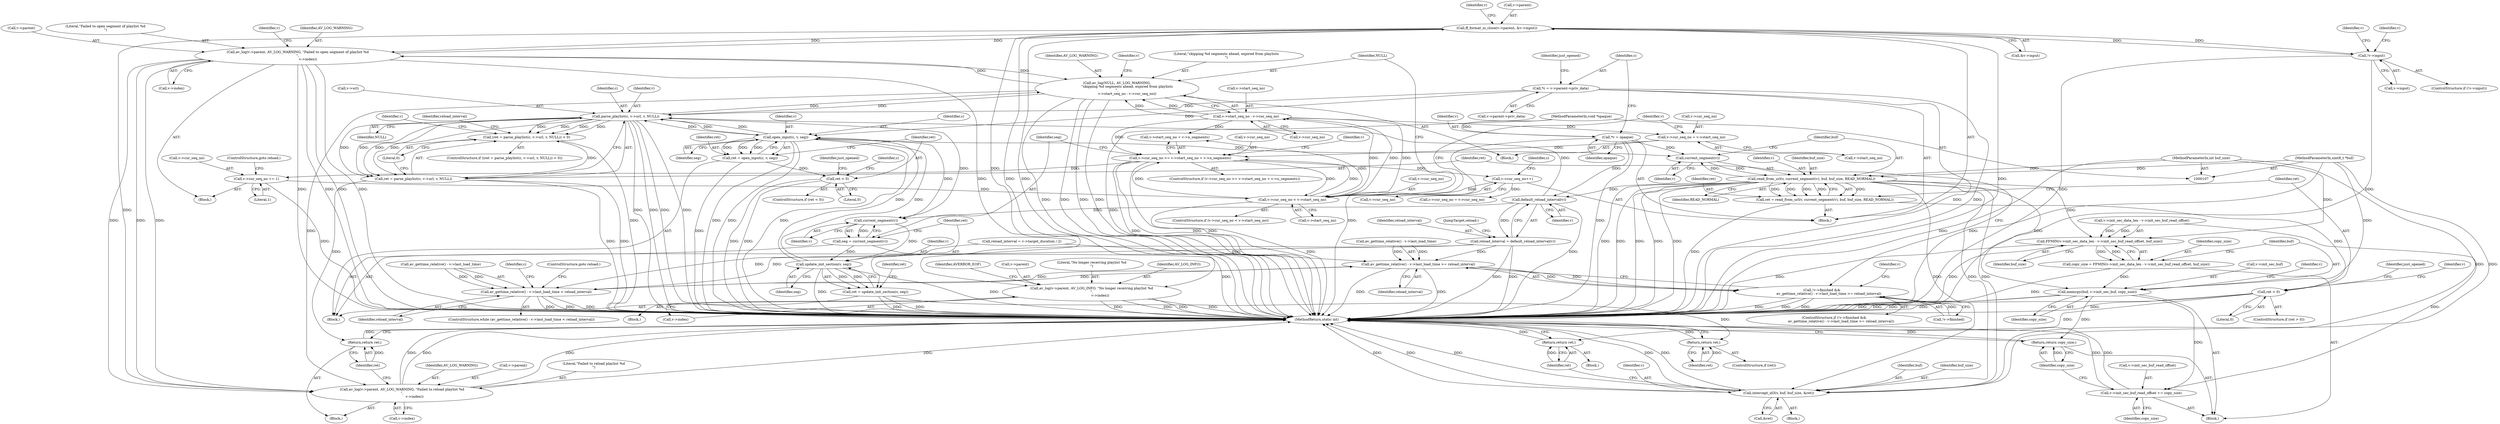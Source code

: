 digraph "0_FFmpeg_7ec414892ddcad88313848494b6fc5f437c9ca4a@API" {
"1000453" [label="(Call,ff_format_io_close(v->parent, &v->input))"];
"1000370" [label="(Call,av_log(v->parent, AV_LOG_WARNING, \"Failed to open segment of playlist %d\n\",\n                   v->index))"];
"1000453" [label="(Call,ff_format_io_close(v->parent, &v->input))"];
"1000143" [label="(Call,!v->input)"];
"1000281" [label="(Call,av_log(NULL, AV_LOG_WARNING,\n                   \"skipping %d segments ahead, expired from playlists\n\",\n                   v->start_seq_no - v->cur_seq_no))"];
"1000245" [label="(Call,parse_playlist(c, v->url, v, NULL))"];
"1000117" [label="(Call,*c = v->parent->priv_data)"];
"1000354" [label="(Call,open_input(c, v, seg))"];
"1000345" [label="(Call,update_init_section(v, seg))"];
"1000341" [label="(Call,current_segment(v))"];
"1000214" [label="(Call,default_reload_interval(v))"];
"1000113" [label="(Call,*v = opaque)"];
"1000108" [label="(MethodParameterIn,void *opaque)"];
"1000424" [label="(Call,read_from_url(v, current_segment(v), buf, buf_size, READ_NORMAL))"];
"1000426" [label="(Call,current_segment(v))"];
"1000109" [label="(MethodParameterIn,uint8_t *buf)"];
"1000110" [label="(MethodParameterIn,int buf_size)"];
"1000339" [label="(Call,seg = current_segment(v))"];
"1000285" [label="(Call,v->start_seq_no - v->cur_seq_no)"];
"1000273" [label="(Call,v->cur_seq_no < v->start_seq_no)"];
"1000379" [label="(Call,v->cur_seq_no += 1)"];
"1000300" [label="(Call,v->cur_seq_no >= v->start_seq_no + v->n_segments)"];
"1000292" [label="(Call,v->cur_seq_no = v->start_seq_no)"];
"1000461" [label="(Call,v->cur_seq_no++)"];
"1000201" [label="(Call,av_log(v->parent, AV_LOG_INFO, \"No longer receiving playlist %d\n\",\n                v->index))"];
"1000254" [label="(Call,av_log(v->parent, AV_LOG_WARNING, \"Failed to reload playlist %d\n\",\n                       v->index))"];
"1000242" [label="(Call,(ret = parse_playlist(c, v->url, v, NULL)) < 0)"];
"1000243" [label="(Call,ret = parse_playlist(c, v->url, v, NULL))"];
"1000263" [label="(Return,return ret;)"];
"1000343" [label="(Call,ret = update_init_section(v, seg))"];
"1000350" [label="(Return,return ret;)"];
"1000352" [label="(Call,ret = open_input(c, v, seg))"];
"1000359" [label="(Call,ret < 0)"];
"1000212" [label="(Call,reload_interval = default_reload_interval(v))"];
"1000233" [label="(Call,av_gettime_relative() - v->last_load_time >= reload_interval)"];
"1000228" [label="(Call,!v->finished &&\n             av_gettime_relative() - v->last_load_time >= reload_interval)"];
"1000319" [label="(Call,av_gettime_relative() - v->last_load_time < reload_interval)"];
"1000400" [label="(Call,FFMIN(v->init_sec_data_len - v->init_sec_buf_read_offset, buf_size))"];
"1000398" [label="(Call,copy_size = FFMIN(v->init_sec_data_len - v->init_sec_buf_read_offset, buf_size))"];
"1000409" [label="(Call,memcpy(buf, v->init_sec_buf, copy_size))"];
"1000415" [label="(Call,v->init_sec_buf_read_offset += copy_size)"];
"1000420" [label="(Return,return copy_size;)"];
"1000422" [label="(Call,ret = read_from_url(v, current_segment(v), buf, buf_size, READ_NORMAL))"];
"1000432" [label="(Call,ret > 0)"];
"1000451" [label="(Return,return ret;)"];
"1000445" [label="(Call,intercept_id3(v, buf, buf_size, &ret))"];
"1000251" [label="(Identifier,NULL)"];
"1000258" [label="(Identifier,AV_LOG_WARNING)"];
"1000424" [label="(Call,read_from_url(v, current_segment(v), buf, buf_size, READ_NORMAL))"];
"1000415" [label="(Call,v->init_sec_buf_read_offset += copy_size)"];
"1000228" [label="(Call,!v->finished &&\n             av_gettime_relative() - v->last_load_time >= reload_interval)"];
"1000147" [label="(Block,)"];
"1000142" [label="(ControlStructure,if (!v->input))"];
"1000408" [label="(Identifier,buf_size)"];
"1000213" [label="(Identifier,reload_interval)"];
"1000260" [label="(Call,v->index)"];
"1000202" [label="(Call,v->parent)"];
"1000376" [label="(Call,v->index)"];
"1000212" [label="(Call,reload_interval = default_reload_interval(v))"];
"1000340" [label="(Identifier,seg)"];
"1000296" [label="(Call,v->start_seq_no)"];
"1000348" [label="(ControlStructure,if (ret))"];
"1000114" [label="(Identifier,v)"];
"1000263" [label="(Return,return ret;)"];
"1000201" [label="(Call,av_log(v->parent, AV_LOG_INFO, \"No longer receiving playlist %d\n\",\n                v->index))"];
"1000266" [label="(Identifier,reload_interval)"];
"1000250" [label="(Identifier,v)"];
"1000380" [label="(Call,v->cur_seq_no)"];
"1000356" [label="(Identifier,v)"];
"1000350" [label="(Return,return ret;)"];
"1000300" [label="(Call,v->cur_seq_no >= v->start_seq_no + v->n_segments)"];
"1000410" [label="(Identifier,buf)"];
"1000229" [label="(Call,!v->finished)"];
"1000206" [label="(Literal,\"No longer receiving playlist %d\n\")"];
"1000370" [label="(Call,av_log(v->parent, AV_LOG_WARNING, \"Failed to open segment of playlist %d\n\",\n                   v->index))"];
"1000319" [label="(Call,av_gettime_relative() - v->last_load_time < reload_interval)"];
"1000244" [label="(Identifier,ret)"];
"1000252" [label="(Literal,0)"];
"1000143" [label="(Call,!v->input)"];
"1000282" [label="(Identifier,NULL)"];
"1000463" [label="(Identifier,v)"];
"1000344" [label="(Identifier,ret)"];
"1000330" [label="(Identifier,c)"];
"1000285" [label="(Call,v->start_seq_no - v->cur_seq_no)"];
"1000384" [label="(ControlStructure,goto reload;)"];
"1000426" [label="(Call,current_segment(v))"];
"1000435" [label="(Block,)"];
"1000255" [label="(Call,v->parent)"];
"1000371" [label="(Call,v->parent)"];
"1000447" [label="(Identifier,buf)"];
"1000215" [label="(Identifier,v)"];
"1000338" [label="(ControlStructure,goto reload;)"];
"1000325" [label="(Identifier,reload_interval)"];
"1000243" [label="(Call,ret = parse_playlist(c, v->url, v, NULL))"];
"1000433" [label="(Identifier,ret)"];
"1000462" [label="(Call,v->cur_seq_no)"];
"1000153" [label="(Identifier,v)"];
"1000355" [label="(Identifier,c)"];
"1000431" [label="(ControlStructure,if (ret > 0))"];
"1000422" [label="(Call,ret = read_from_url(v, current_segment(v), buf, buf_size, READ_NORMAL))"];
"1000286" [label="(Call,v->start_seq_no)"];
"1000358" [label="(ControlStructure,if (ret < 0))"];
"1000414" [label="(Identifier,copy_size)"];
"1000465" [label="(Call,c->cur_seq_no = v->cur_seq_no)"];
"1000386" [label="(Identifier,just_opened)"];
"1000280" [label="(Block,)"];
"1000245" [label="(Call,parse_playlist(c, v->url, v, NULL))"];
"1000247" [label="(Call,v->url)"];
"1000293" [label="(Call,v->cur_seq_no)"];
"1000253" [label="(Block,)"];
"1000379" [label="(Call,v->cur_seq_no += 1)"];
"1000429" [label="(Identifier,buf_size)"];
"1000111" [label="(Block,)"];
"1000108" [label="(MethodParameterIn,void *opaque)"];
"1000264" [label="(Identifier,ret)"];
"1000416" [label="(Call,v->init_sec_buf_read_offset)"];
"1000375" [label="(Literal,\"Failed to open segment of playlist %d\n\")"];
"1000400" [label="(Call,FFMIN(v->init_sec_data_len - v->init_sec_buf_read_offset, buf_size))"];
"1000428" [label="(Identifier,buf)"];
"1000227" [label="(ControlStructure,if (!v->finished &&\n             av_gettime_relative() - v->last_load_time >= reload_interval))"];
"1000383" [label="(Literal,1)"];
"1000360" [label="(Identifier,ret)"];
"1000110" [label="(MethodParameterIn,int buf_size)"];
"1000432" [label="(Call,ret > 0)"];
"1000341" [label="(Call,current_segment(v))"];
"1000117" [label="(Call,*c = v->parent->priv_data)"];
"1000353" [label="(Identifier,ret)"];
"1000109" [label="(MethodParameterIn,uint8_t *buf)"];
"1000411" [label="(Call,v->init_sec_buf)"];
"1000113" [label="(Call,*v = opaque)"];
"1000399" [label="(Identifier,copy_size)"];
"1000473" [label="(MethodReturn,static int)"];
"1000265" [label="(Call,reload_interval = v->target_duration / 2)"];
"1000451" [label="(Return,return ret;)"];
"1000283" [label="(Identifier,AV_LOG_WARNING)"];
"1000409" [label="(Call,memcpy(buf, v->init_sec_buf, copy_size))"];
"1000352" [label="(Call,ret = open_input(c, v, seg))"];
"1000256" [label="(Identifier,v)"];
"1000427" [label="(Identifier,v)"];
"1000118" [label="(Identifier,c)"];
"1000289" [label="(Call,v->cur_seq_no)"];
"1000351" [label="(Identifier,ret)"];
"1000242" [label="(Call,(ret = parse_playlist(c, v->url, v, NULL)) < 0)"];
"1000357" [label="(Identifier,seg)"];
"1000294" [label="(Identifier,v)"];
"1000448" [label="(Identifier,buf_size)"];
"1000461" [label="(Call,v->cur_seq_no++)"];
"1000449" [label="(Call,&ret)"];
"1000359" [label="(Call,ret < 0)"];
"1000234" [label="(Call,av_gettime_relative() - v->last_load_time)"];
"1000292" [label="(Call,v->cur_seq_no = v->start_seq_no)"];
"1000207" [label="(Call,v->index)"];
"1000345" [label="(Call,update_init_section(v, seg))"];
"1000452" [label="(Identifier,ret)"];
"1000205" [label="(Identifier,AV_LOG_INFO)"];
"1000381" [label="(Identifier,v)"];
"1000401" [label="(Call,v->init_sec_data_len - v->init_sec_buf_read_offset)"];
"1000343" [label="(Call,ret = update_init_section(v, seg))"];
"1000284" [label="(Literal,\"skipping %d segments ahead, expired from playlists\n\")"];
"1000420" [label="(Return,return copy_size;)"];
"1000453" [label="(Call,ff_format_io_close(v->parent, &v->input))"];
"1000457" [label="(Call,&v->input)"];
"1000246" [label="(Identifier,c)"];
"1000339" [label="(Call,seg = current_segment(v))"];
"1000430" [label="(Identifier,READ_NORMAL)"];
"1000467" [label="(Identifier,c)"];
"1000354" [label="(Call,open_input(c, v, seg))"];
"1000233" [label="(Call,av_gettime_relative() - v->last_load_time >= reload_interval)"];
"1000425" [label="(Identifier,v)"];
"1000128" [label="(Identifier,just_opened)"];
"1000273" [label="(Call,v->cur_seq_no < v->start_seq_no)"];
"1000342" [label="(Identifier,v)"];
"1000216" [label="(JumpTarget,reload:)"];
"1000445" [label="(Call,intercept_id3(v, buf, buf_size, &ret))"];
"1000366" [label="(Identifier,c)"];
"1000320" [label="(Call,av_gettime_relative() - v->last_load_time)"];
"1000302" [label="(Identifier,v)"];
"1000119" [label="(Call,v->parent->priv_data)"];
"1000318" [label="(ControlStructure,while (av_gettime_relative() - v->last_load_time < reload_interval))"];
"1000144" [label="(Call,v->input)"];
"1000444" [label="(Block,)"];
"1000419" [label="(Identifier,copy_size)"];
"1000304" [label="(Call,v->start_seq_no + v->n_segments)"];
"1000434" [label="(Literal,0)"];
"1000275" [label="(Identifier,v)"];
"1000346" [label="(Identifier,v)"];
"1000347" [label="(Identifier,seg)"];
"1000272" [label="(ControlStructure,if (v->cur_seq_no < v->start_seq_no))"];
"1000299" [label="(ControlStructure,if (v->cur_seq_no >= v->start_seq_no + v->n_segments))"];
"1000421" [label="(Identifier,copy_size)"];
"1000417" [label="(Identifier,v)"];
"1000259" [label="(Literal,\"Failed to reload playlist %d\n\")"];
"1000254" [label="(Call,av_log(v->parent, AV_LOG_WARNING, \"Failed to reload playlist %d\n\",\n                       v->index))"];
"1000455" [label="(Identifier,v)"];
"1000398" [label="(Call,copy_size = FFMIN(v->init_sec_data_len - v->init_sec_buf_read_offset, buf_size))"];
"1000454" [label="(Call,v->parent)"];
"1000277" [label="(Call,v->start_seq_no)"];
"1000438" [label="(Identifier,just_opened)"];
"1000281" [label="(Call,av_log(NULL, AV_LOG_WARNING,\n                   \"skipping %d segments ahead, expired from playlists\n\",\n                   v->start_seq_no - v->cur_seq_no))"];
"1000241" [label="(ControlStructure,if ((ret = parse_playlist(c, v->url, v, NULL)) < 0))"];
"1000200" [label="(Block,)"];
"1000391" [label="(Identifier,v)"];
"1000423" [label="(Identifier,ret)"];
"1000301" [label="(Call,v->cur_seq_no)"];
"1000214" [label="(Call,default_reload_interval(v))"];
"1000239" [label="(Identifier,reload_interval)"];
"1000446" [label="(Identifier,v)"];
"1000349" [label="(Identifier,ret)"];
"1000314" [label="(Identifier,v)"];
"1000374" [label="(Identifier,AV_LOG_WARNING)"];
"1000362" [label="(Block,)"];
"1000211" [label="(Identifier,AVERROR_EOF)"];
"1000361" [label="(Literal,0)"];
"1000115" [label="(Identifier,opaque)"];
"1000274" [label="(Call,v->cur_seq_no)"];
"1000396" [label="(Block,)"];
"1000453" -> "1000111"  [label="AST: "];
"1000453" -> "1000457"  [label="CFG: "];
"1000454" -> "1000453"  [label="AST: "];
"1000457" -> "1000453"  [label="AST: "];
"1000463" -> "1000453"  [label="CFG: "];
"1000453" -> "1000473"  [label="DDG: "];
"1000453" -> "1000473"  [label="DDG: "];
"1000453" -> "1000473"  [label="DDG: "];
"1000453" -> "1000143"  [label="DDG: "];
"1000453" -> "1000201"  [label="DDG: "];
"1000453" -> "1000254"  [label="DDG: "];
"1000453" -> "1000370"  [label="DDG: "];
"1000370" -> "1000453"  [label="DDG: "];
"1000143" -> "1000453"  [label="DDG: "];
"1000370" -> "1000362"  [label="AST: "];
"1000370" -> "1000376"  [label="CFG: "];
"1000371" -> "1000370"  [label="AST: "];
"1000374" -> "1000370"  [label="AST: "];
"1000375" -> "1000370"  [label="AST: "];
"1000376" -> "1000370"  [label="AST: "];
"1000381" -> "1000370"  [label="CFG: "];
"1000370" -> "1000473"  [label="DDG: "];
"1000370" -> "1000473"  [label="DDG: "];
"1000370" -> "1000473"  [label="DDG: "];
"1000370" -> "1000473"  [label="DDG: "];
"1000370" -> "1000201"  [label="DDG: "];
"1000370" -> "1000254"  [label="DDG: "];
"1000370" -> "1000254"  [label="DDG: "];
"1000370" -> "1000254"  [label="DDG: "];
"1000370" -> "1000281"  [label="DDG: "];
"1000281" -> "1000370"  [label="DDG: "];
"1000143" -> "1000142"  [label="AST: "];
"1000143" -> "1000144"  [label="CFG: "];
"1000144" -> "1000143"  [label="AST: "];
"1000153" -> "1000143"  [label="CFG: "];
"1000391" -> "1000143"  [label="CFG: "];
"1000143" -> "1000473"  [label="DDG: "];
"1000143" -> "1000473"  [label="DDG: "];
"1000281" -> "1000280"  [label="AST: "];
"1000281" -> "1000285"  [label="CFG: "];
"1000282" -> "1000281"  [label="AST: "];
"1000283" -> "1000281"  [label="AST: "];
"1000284" -> "1000281"  [label="AST: "];
"1000285" -> "1000281"  [label="AST: "];
"1000294" -> "1000281"  [label="CFG: "];
"1000281" -> "1000473"  [label="DDG: "];
"1000281" -> "1000473"  [label="DDG: "];
"1000281" -> "1000473"  [label="DDG: "];
"1000281" -> "1000473"  [label="DDG: "];
"1000281" -> "1000245"  [label="DDG: "];
"1000281" -> "1000254"  [label="DDG: "];
"1000245" -> "1000281"  [label="DDG: "];
"1000285" -> "1000281"  [label="DDG: "];
"1000285" -> "1000281"  [label="DDG: "];
"1000245" -> "1000243"  [label="AST: "];
"1000245" -> "1000251"  [label="CFG: "];
"1000246" -> "1000245"  [label="AST: "];
"1000247" -> "1000245"  [label="AST: "];
"1000250" -> "1000245"  [label="AST: "];
"1000251" -> "1000245"  [label="AST: "];
"1000243" -> "1000245"  [label="CFG: "];
"1000245" -> "1000473"  [label="DDG: "];
"1000245" -> "1000473"  [label="DDG: "];
"1000245" -> "1000473"  [label="DDG: "];
"1000245" -> "1000473"  [label="DDG: "];
"1000245" -> "1000242"  [label="DDG: "];
"1000245" -> "1000242"  [label="DDG: "];
"1000245" -> "1000242"  [label="DDG: "];
"1000245" -> "1000242"  [label="DDG: "];
"1000245" -> "1000243"  [label="DDG: "];
"1000245" -> "1000243"  [label="DDG: "];
"1000245" -> "1000243"  [label="DDG: "];
"1000245" -> "1000243"  [label="DDG: "];
"1000117" -> "1000245"  [label="DDG: "];
"1000354" -> "1000245"  [label="DDG: "];
"1000354" -> "1000245"  [label="DDG: "];
"1000214" -> "1000245"  [label="DDG: "];
"1000245" -> "1000341"  [label="DDG: "];
"1000245" -> "1000354"  [label="DDG: "];
"1000117" -> "1000111"  [label="AST: "];
"1000117" -> "1000119"  [label="CFG: "];
"1000118" -> "1000117"  [label="AST: "];
"1000119" -> "1000117"  [label="AST: "];
"1000128" -> "1000117"  [label="CFG: "];
"1000117" -> "1000473"  [label="DDG: "];
"1000117" -> "1000473"  [label="DDG: "];
"1000117" -> "1000354"  [label="DDG: "];
"1000354" -> "1000352"  [label="AST: "];
"1000354" -> "1000357"  [label="CFG: "];
"1000355" -> "1000354"  [label="AST: "];
"1000356" -> "1000354"  [label="AST: "];
"1000357" -> "1000354"  [label="AST: "];
"1000352" -> "1000354"  [label="CFG: "];
"1000354" -> "1000473"  [label="DDG: "];
"1000354" -> "1000473"  [label="DDG: "];
"1000354" -> "1000473"  [label="DDG: "];
"1000354" -> "1000341"  [label="DDG: "];
"1000354" -> "1000352"  [label="DDG: "];
"1000354" -> "1000352"  [label="DDG: "];
"1000354" -> "1000352"  [label="DDG: "];
"1000345" -> "1000354"  [label="DDG: "];
"1000345" -> "1000354"  [label="DDG: "];
"1000354" -> "1000426"  [label="DDG: "];
"1000345" -> "1000343"  [label="AST: "];
"1000345" -> "1000347"  [label="CFG: "];
"1000346" -> "1000345"  [label="AST: "];
"1000347" -> "1000345"  [label="AST: "];
"1000343" -> "1000345"  [label="CFG: "];
"1000345" -> "1000473"  [label="DDG: "];
"1000345" -> "1000473"  [label="DDG: "];
"1000345" -> "1000343"  [label="DDG: "];
"1000345" -> "1000343"  [label="DDG: "];
"1000341" -> "1000345"  [label="DDG: "];
"1000339" -> "1000345"  [label="DDG: "];
"1000341" -> "1000339"  [label="AST: "];
"1000341" -> "1000342"  [label="CFG: "];
"1000342" -> "1000341"  [label="AST: "];
"1000339" -> "1000341"  [label="CFG: "];
"1000341" -> "1000339"  [label="DDG: "];
"1000214" -> "1000341"  [label="DDG: "];
"1000214" -> "1000212"  [label="AST: "];
"1000214" -> "1000215"  [label="CFG: "];
"1000215" -> "1000214"  [label="AST: "];
"1000212" -> "1000214"  [label="CFG: "];
"1000214" -> "1000473"  [label="DDG: "];
"1000214" -> "1000212"  [label="DDG: "];
"1000113" -> "1000214"  [label="DDG: "];
"1000424" -> "1000214"  [label="DDG: "];
"1000113" -> "1000111"  [label="AST: "];
"1000113" -> "1000115"  [label="CFG: "];
"1000114" -> "1000113"  [label="AST: "];
"1000115" -> "1000113"  [label="AST: "];
"1000118" -> "1000113"  [label="CFG: "];
"1000113" -> "1000473"  [label="DDG: "];
"1000113" -> "1000473"  [label="DDG: "];
"1000108" -> "1000113"  [label="DDG: "];
"1000113" -> "1000426"  [label="DDG: "];
"1000108" -> "1000107"  [label="AST: "];
"1000108" -> "1000473"  [label="DDG: "];
"1000424" -> "1000422"  [label="AST: "];
"1000424" -> "1000430"  [label="CFG: "];
"1000425" -> "1000424"  [label="AST: "];
"1000426" -> "1000424"  [label="AST: "];
"1000428" -> "1000424"  [label="AST: "];
"1000429" -> "1000424"  [label="AST: "];
"1000430" -> "1000424"  [label="AST: "];
"1000422" -> "1000424"  [label="CFG: "];
"1000424" -> "1000473"  [label="DDG: "];
"1000424" -> "1000473"  [label="DDG: "];
"1000424" -> "1000473"  [label="DDG: "];
"1000424" -> "1000473"  [label="DDG: "];
"1000424" -> "1000473"  [label="DDG: "];
"1000424" -> "1000400"  [label="DDG: "];
"1000424" -> "1000409"  [label="DDG: "];
"1000424" -> "1000422"  [label="DDG: "];
"1000424" -> "1000422"  [label="DDG: "];
"1000424" -> "1000422"  [label="DDG: "];
"1000424" -> "1000422"  [label="DDG: "];
"1000424" -> "1000422"  [label="DDG: "];
"1000426" -> "1000424"  [label="DDG: "];
"1000424" -> "1000426"  [label="DDG: "];
"1000109" -> "1000424"  [label="DDG: "];
"1000110" -> "1000424"  [label="DDG: "];
"1000424" -> "1000445"  [label="DDG: "];
"1000424" -> "1000445"  [label="DDG: "];
"1000424" -> "1000445"  [label="DDG: "];
"1000426" -> "1000427"  [label="CFG: "];
"1000427" -> "1000426"  [label="AST: "];
"1000428" -> "1000426"  [label="CFG: "];
"1000109" -> "1000107"  [label="AST: "];
"1000109" -> "1000473"  [label="DDG: "];
"1000109" -> "1000409"  [label="DDG: "];
"1000109" -> "1000445"  [label="DDG: "];
"1000110" -> "1000107"  [label="AST: "];
"1000110" -> "1000473"  [label="DDG: "];
"1000110" -> "1000400"  [label="DDG: "];
"1000110" -> "1000445"  [label="DDG: "];
"1000339" -> "1000147"  [label="AST: "];
"1000340" -> "1000339"  [label="AST: "];
"1000344" -> "1000339"  [label="CFG: "];
"1000339" -> "1000473"  [label="DDG: "];
"1000285" -> "1000289"  [label="CFG: "];
"1000286" -> "1000285"  [label="AST: "];
"1000289" -> "1000285"  [label="AST: "];
"1000285" -> "1000273"  [label="DDG: "];
"1000273" -> "1000285"  [label="DDG: "];
"1000273" -> "1000285"  [label="DDG: "];
"1000285" -> "1000292"  [label="DDG: "];
"1000285" -> "1000300"  [label="DDG: "];
"1000285" -> "1000304"  [label="DDG: "];
"1000273" -> "1000272"  [label="AST: "];
"1000273" -> "1000277"  [label="CFG: "];
"1000274" -> "1000273"  [label="AST: "];
"1000277" -> "1000273"  [label="AST: "];
"1000282" -> "1000273"  [label="CFG: "];
"1000302" -> "1000273"  [label="CFG: "];
"1000273" -> "1000473"  [label="DDG: "];
"1000379" -> "1000273"  [label="DDG: "];
"1000300" -> "1000273"  [label="DDG: "];
"1000461" -> "1000273"  [label="DDG: "];
"1000273" -> "1000300"  [label="DDG: "];
"1000273" -> "1000300"  [label="DDG: "];
"1000273" -> "1000304"  [label="DDG: "];
"1000379" -> "1000362"  [label="AST: "];
"1000379" -> "1000383"  [label="CFG: "];
"1000380" -> "1000379"  [label="AST: "];
"1000383" -> "1000379"  [label="AST: "];
"1000384" -> "1000379"  [label="CFG: "];
"1000379" -> "1000473"  [label="DDG: "];
"1000300" -> "1000379"  [label="DDG: "];
"1000300" -> "1000299"  [label="AST: "];
"1000300" -> "1000304"  [label="CFG: "];
"1000301" -> "1000300"  [label="AST: "];
"1000304" -> "1000300"  [label="AST: "];
"1000314" -> "1000300"  [label="CFG: "];
"1000340" -> "1000300"  [label="CFG: "];
"1000300" -> "1000473"  [label="DDG: "];
"1000300" -> "1000473"  [label="DDG: "];
"1000300" -> "1000473"  [label="DDG: "];
"1000292" -> "1000300"  [label="DDG: "];
"1000300" -> "1000461"  [label="DDG: "];
"1000292" -> "1000280"  [label="AST: "];
"1000292" -> "1000296"  [label="CFG: "];
"1000293" -> "1000292"  [label="AST: "];
"1000296" -> "1000292"  [label="AST: "];
"1000302" -> "1000292"  [label="CFG: "];
"1000461" -> "1000111"  [label="AST: "];
"1000461" -> "1000462"  [label="CFG: "];
"1000462" -> "1000461"  [label="AST: "];
"1000467" -> "1000461"  [label="CFG: "];
"1000461" -> "1000465"  [label="DDG: "];
"1000201" -> "1000200"  [label="AST: "];
"1000201" -> "1000207"  [label="CFG: "];
"1000202" -> "1000201"  [label="AST: "];
"1000205" -> "1000201"  [label="AST: "];
"1000206" -> "1000201"  [label="AST: "];
"1000207" -> "1000201"  [label="AST: "];
"1000211" -> "1000201"  [label="CFG: "];
"1000201" -> "1000473"  [label="DDG: "];
"1000201" -> "1000473"  [label="DDG: "];
"1000201" -> "1000473"  [label="DDG: "];
"1000201" -> "1000473"  [label="DDG: "];
"1000254" -> "1000253"  [label="AST: "];
"1000254" -> "1000260"  [label="CFG: "];
"1000255" -> "1000254"  [label="AST: "];
"1000258" -> "1000254"  [label="AST: "];
"1000259" -> "1000254"  [label="AST: "];
"1000260" -> "1000254"  [label="AST: "];
"1000264" -> "1000254"  [label="CFG: "];
"1000254" -> "1000473"  [label="DDG: "];
"1000254" -> "1000473"  [label="DDG: "];
"1000254" -> "1000473"  [label="DDG: "];
"1000254" -> "1000473"  [label="DDG: "];
"1000242" -> "1000241"  [label="AST: "];
"1000242" -> "1000252"  [label="CFG: "];
"1000243" -> "1000242"  [label="AST: "];
"1000252" -> "1000242"  [label="AST: "];
"1000256" -> "1000242"  [label="CFG: "];
"1000266" -> "1000242"  [label="CFG: "];
"1000242" -> "1000473"  [label="DDG: "];
"1000243" -> "1000242"  [label="DDG: "];
"1000244" -> "1000243"  [label="AST: "];
"1000252" -> "1000243"  [label="CFG: "];
"1000243" -> "1000473"  [label="DDG: "];
"1000243" -> "1000473"  [label="DDG: "];
"1000243" -> "1000263"  [label="DDG: "];
"1000263" -> "1000253"  [label="AST: "];
"1000263" -> "1000264"  [label="CFG: "];
"1000264" -> "1000263"  [label="AST: "];
"1000473" -> "1000263"  [label="CFG: "];
"1000263" -> "1000473"  [label="DDG: "];
"1000264" -> "1000263"  [label="DDG: "];
"1000343" -> "1000147"  [label="AST: "];
"1000344" -> "1000343"  [label="AST: "];
"1000349" -> "1000343"  [label="CFG: "];
"1000343" -> "1000473"  [label="DDG: "];
"1000343" -> "1000473"  [label="DDG: "];
"1000343" -> "1000350"  [label="DDG: "];
"1000350" -> "1000348"  [label="AST: "];
"1000350" -> "1000351"  [label="CFG: "];
"1000351" -> "1000350"  [label="AST: "];
"1000473" -> "1000350"  [label="CFG: "];
"1000350" -> "1000473"  [label="DDG: "];
"1000351" -> "1000350"  [label="DDG: "];
"1000352" -> "1000147"  [label="AST: "];
"1000353" -> "1000352"  [label="AST: "];
"1000360" -> "1000352"  [label="CFG: "];
"1000352" -> "1000473"  [label="DDG: "];
"1000352" -> "1000359"  [label="DDG: "];
"1000359" -> "1000358"  [label="AST: "];
"1000359" -> "1000361"  [label="CFG: "];
"1000360" -> "1000359"  [label="AST: "];
"1000361" -> "1000359"  [label="AST: "];
"1000366" -> "1000359"  [label="CFG: "];
"1000386" -> "1000359"  [label="CFG: "];
"1000359" -> "1000473"  [label="DDG: "];
"1000359" -> "1000473"  [label="DDG: "];
"1000212" -> "1000147"  [label="AST: "];
"1000213" -> "1000212"  [label="AST: "];
"1000216" -> "1000212"  [label="CFG: "];
"1000212" -> "1000473"  [label="DDG: "];
"1000212" -> "1000473"  [label="DDG: "];
"1000212" -> "1000233"  [label="DDG: "];
"1000212" -> "1000319"  [label="DDG: "];
"1000233" -> "1000228"  [label="AST: "];
"1000233" -> "1000239"  [label="CFG: "];
"1000234" -> "1000233"  [label="AST: "];
"1000239" -> "1000233"  [label="AST: "];
"1000228" -> "1000233"  [label="CFG: "];
"1000233" -> "1000473"  [label="DDG: "];
"1000233" -> "1000473"  [label="DDG: "];
"1000233" -> "1000228"  [label="DDG: "];
"1000233" -> "1000228"  [label="DDG: "];
"1000234" -> "1000233"  [label="DDG: "];
"1000234" -> "1000233"  [label="DDG: "];
"1000265" -> "1000233"  [label="DDG: "];
"1000319" -> "1000233"  [label="DDG: "];
"1000233" -> "1000319"  [label="DDG: "];
"1000228" -> "1000227"  [label="AST: "];
"1000228" -> "1000229"  [label="CFG: "];
"1000229" -> "1000228"  [label="AST: "];
"1000244" -> "1000228"  [label="CFG: "];
"1000275" -> "1000228"  [label="CFG: "];
"1000228" -> "1000473"  [label="DDG: "];
"1000228" -> "1000473"  [label="DDG: "];
"1000228" -> "1000473"  [label="DDG: "];
"1000229" -> "1000228"  [label="DDG: "];
"1000319" -> "1000318"  [label="AST: "];
"1000319" -> "1000325"  [label="CFG: "];
"1000320" -> "1000319"  [label="AST: "];
"1000325" -> "1000319"  [label="AST: "];
"1000330" -> "1000319"  [label="CFG: "];
"1000338" -> "1000319"  [label="CFG: "];
"1000319" -> "1000473"  [label="DDG: "];
"1000319" -> "1000473"  [label="DDG: "];
"1000319" -> "1000473"  [label="DDG: "];
"1000320" -> "1000319"  [label="DDG: "];
"1000320" -> "1000319"  [label="DDG: "];
"1000265" -> "1000319"  [label="DDG: "];
"1000400" -> "1000398"  [label="AST: "];
"1000400" -> "1000408"  [label="CFG: "];
"1000401" -> "1000400"  [label="AST: "];
"1000408" -> "1000400"  [label="AST: "];
"1000398" -> "1000400"  [label="CFG: "];
"1000400" -> "1000473"  [label="DDG: "];
"1000400" -> "1000473"  [label="DDG: "];
"1000400" -> "1000398"  [label="DDG: "];
"1000400" -> "1000398"  [label="DDG: "];
"1000401" -> "1000400"  [label="DDG: "];
"1000401" -> "1000400"  [label="DDG: "];
"1000398" -> "1000396"  [label="AST: "];
"1000399" -> "1000398"  [label="AST: "];
"1000410" -> "1000398"  [label="CFG: "];
"1000398" -> "1000473"  [label="DDG: "];
"1000398" -> "1000409"  [label="DDG: "];
"1000409" -> "1000396"  [label="AST: "];
"1000409" -> "1000414"  [label="CFG: "];
"1000410" -> "1000409"  [label="AST: "];
"1000411" -> "1000409"  [label="AST: "];
"1000414" -> "1000409"  [label="AST: "];
"1000417" -> "1000409"  [label="CFG: "];
"1000409" -> "1000473"  [label="DDG: "];
"1000409" -> "1000473"  [label="DDG: "];
"1000409" -> "1000473"  [label="DDG: "];
"1000409" -> "1000415"  [label="DDG: "];
"1000409" -> "1000420"  [label="DDG: "];
"1000415" -> "1000396"  [label="AST: "];
"1000415" -> "1000419"  [label="CFG: "];
"1000416" -> "1000415"  [label="AST: "];
"1000419" -> "1000415"  [label="AST: "];
"1000421" -> "1000415"  [label="CFG: "];
"1000415" -> "1000473"  [label="DDG: "];
"1000415" -> "1000473"  [label="DDG: "];
"1000401" -> "1000415"  [label="DDG: "];
"1000420" -> "1000396"  [label="AST: "];
"1000420" -> "1000421"  [label="CFG: "];
"1000421" -> "1000420"  [label="AST: "];
"1000473" -> "1000420"  [label="CFG: "];
"1000420" -> "1000473"  [label="DDG: "];
"1000421" -> "1000420"  [label="DDG: "];
"1000422" -> "1000111"  [label="AST: "];
"1000423" -> "1000422"  [label="AST: "];
"1000433" -> "1000422"  [label="CFG: "];
"1000422" -> "1000473"  [label="DDG: "];
"1000422" -> "1000432"  [label="DDG: "];
"1000432" -> "1000431"  [label="AST: "];
"1000432" -> "1000434"  [label="CFG: "];
"1000433" -> "1000432"  [label="AST: "];
"1000434" -> "1000432"  [label="AST: "];
"1000438" -> "1000432"  [label="CFG: "];
"1000455" -> "1000432"  [label="CFG: "];
"1000432" -> "1000473"  [label="DDG: "];
"1000432" -> "1000473"  [label="DDG: "];
"1000432" -> "1000451"  [label="DDG: "];
"1000451" -> "1000435"  [label="AST: "];
"1000451" -> "1000452"  [label="CFG: "];
"1000452" -> "1000451"  [label="AST: "];
"1000473" -> "1000451"  [label="CFG: "];
"1000451" -> "1000473"  [label="DDG: "];
"1000452" -> "1000451"  [label="DDG: "];
"1000445" -> "1000444"  [label="AST: "];
"1000445" -> "1000449"  [label="CFG: "];
"1000446" -> "1000445"  [label="AST: "];
"1000447" -> "1000445"  [label="AST: "];
"1000448" -> "1000445"  [label="AST: "];
"1000449" -> "1000445"  [label="AST: "];
"1000452" -> "1000445"  [label="CFG: "];
"1000445" -> "1000473"  [label="DDG: "];
"1000445" -> "1000473"  [label="DDG: "];
"1000445" -> "1000473"  [label="DDG: "];
"1000445" -> "1000473"  [label="DDG: "];
"1000445" -> "1000473"  [label="DDG: "];
}
